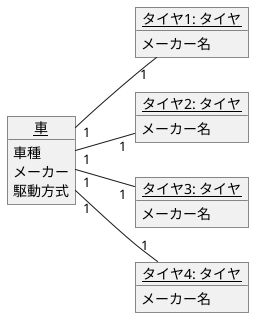 @startuml 演習3-4-1　オブジェクト図
left to right direction
object "<u>車</u>" as car {
車種
メーカー
駆動方式
}
object "<u>タイヤ1: タイヤ</u>" as tire1 {
メーカー名
}
object "<u>タイヤ2: タイヤ</u>" as tire2 {
メーカー名
}
object "<u>タイヤ3: タイヤ</u>" as tire3 {
メーカー名
}
object "<u>タイヤ4: タイヤ</u>" as tire4 {
メーカー名
}

car "1"--"1" tire1
car "1"--"1" tire2
car "1"--"1" tire3
car "1"--"1" tire4
@enduml